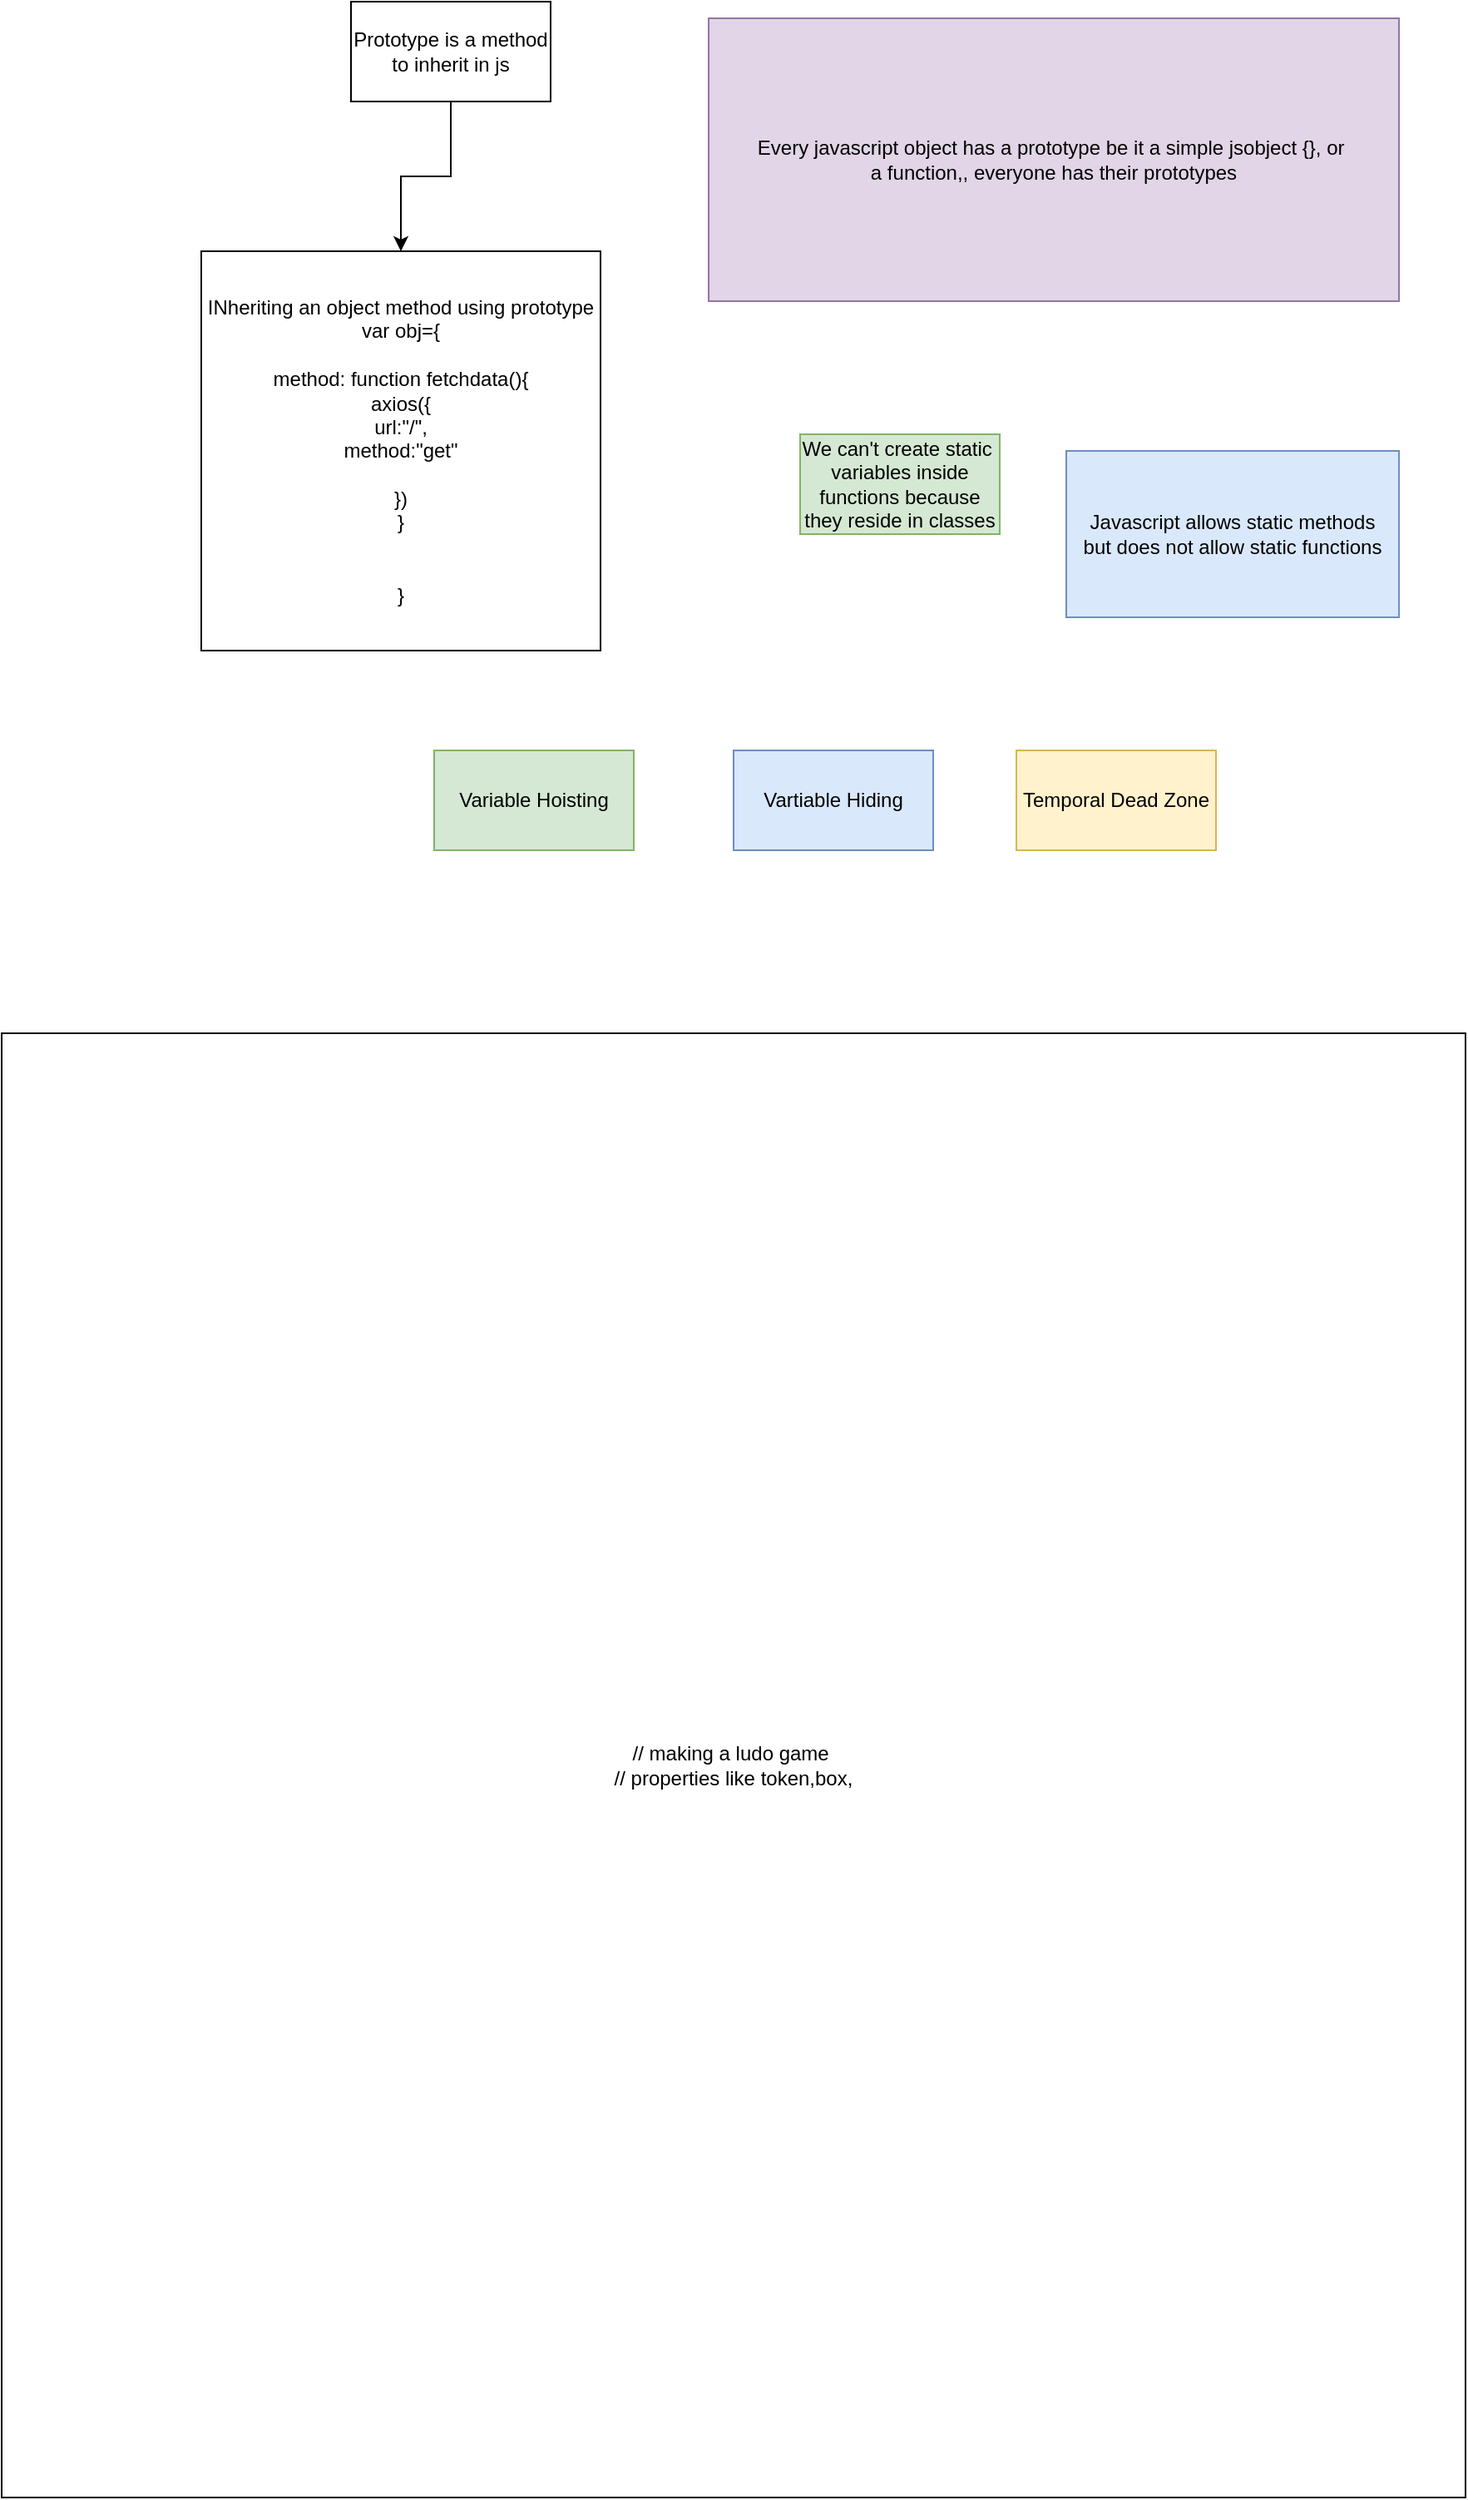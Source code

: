 <mxfile version="24.6.1" type="device">
  <diagram name="Page-1" id="Od1cbDWHhQ44z0d3qMwy">
    <mxGraphModel dx="1193" dy="821" grid="1" gridSize="10" guides="1" tooltips="1" connect="1" arrows="1" fold="1" page="1" pageScale="1" pageWidth="850" pageHeight="1100" math="0" shadow="0">
      <root>
        <mxCell id="0" />
        <mxCell id="1" parent="0" />
        <mxCell id="x6eWm-5FMgnCO4oykvSL-3" style="edgeStyle=orthogonalEdgeStyle;rounded=0;orthogonalLoop=1;jettySize=auto;html=1;" parent="1" source="x6eWm-5FMgnCO4oykvSL-1" target="x6eWm-5FMgnCO4oykvSL-2" edge="1">
          <mxGeometry relative="1" as="geometry" />
        </mxCell>
        <mxCell id="x6eWm-5FMgnCO4oykvSL-1" value="Prototype is a method&lt;div&gt;to inherit in js&lt;/div&gt;" style="rounded=0;whiteSpace=wrap;html=1;" parent="1" vertex="1">
          <mxGeometry x="210" y="90" width="120" height="60" as="geometry" />
        </mxCell>
        <mxCell id="x6eWm-5FMgnCO4oykvSL-2" value="INheriting an object method using prototype&lt;div&gt;var obj={&lt;/div&gt;&lt;div&gt;&lt;br&gt;&lt;/div&gt;&lt;div&gt;method: function fetchdata(){&lt;/div&gt;&lt;div&gt;axios({&lt;/div&gt;&lt;div&gt;url:&quot;/&quot;,&lt;/div&gt;&lt;div&gt;method:&quot;get&quot;&lt;/div&gt;&lt;div&gt;&lt;br&gt;&lt;/div&gt;&lt;div&gt;})&lt;/div&gt;&lt;div&gt;}&lt;/div&gt;&lt;div&gt;&lt;br&gt;&lt;/div&gt;&lt;div&gt;&lt;br&gt;&lt;/div&gt;&lt;div&gt;}&lt;/div&gt;" style="whiteSpace=wrap;html=1;aspect=fixed;" parent="1" vertex="1">
          <mxGeometry x="120" y="240" width="240" height="240" as="geometry" />
        </mxCell>
        <mxCell id="x6eWm-5FMgnCO4oykvSL-4" value="// making a ludo game&amp;nbsp;&lt;div&gt;// properties like token,box,&lt;/div&gt;" style="whiteSpace=wrap;html=1;aspect=fixed;" parent="1" vertex="1">
          <mxGeometry y="710" width="880" height="880" as="geometry" />
        </mxCell>
        <mxCell id="x6eWm-5FMgnCO4oykvSL-5" value="Every javascript object has a prototype be it a simple jsobject {}, or&amp;nbsp;&lt;div&gt;a function,, everyone has their prototypes&lt;/div&gt;" style="rounded=0;whiteSpace=wrap;html=1;fillColor=#e1d5e7;strokeColor=#9673a6;" parent="1" vertex="1">
          <mxGeometry x="425" y="100" width="415" height="170" as="geometry" />
        </mxCell>
        <mxCell id="kV8koqTO016RwvfiSkKc-1" value="We can&#39;t create static&amp;nbsp;&lt;div&gt;variables inside functions because&lt;/div&gt;&lt;div&gt;they reside in classes&lt;/div&gt;" style="rounded=0;whiteSpace=wrap;html=1;fillColor=#d5e8d4;strokeColor=#82b366;" vertex="1" parent="1">
          <mxGeometry x="480" y="350" width="120" height="60" as="geometry" />
        </mxCell>
        <mxCell id="kV8koqTO016RwvfiSkKc-2" value="Javascript allows static methods&lt;div&gt;but does not allow static functions&lt;/div&gt;" style="rounded=0;whiteSpace=wrap;html=1;fillColor=#dae8fc;strokeColor=#6c8ebf;" vertex="1" parent="1">
          <mxGeometry x="640" y="360" width="200" height="100" as="geometry" />
        </mxCell>
        <mxCell id="kV8koqTO016RwvfiSkKc-3" value="Variable Hoisting" style="rounded=0;whiteSpace=wrap;html=1;fillColor=#d5e8d4;strokeColor=#82b366;" vertex="1" parent="1">
          <mxGeometry x="260" y="540" width="120" height="60" as="geometry" />
        </mxCell>
        <mxCell id="kV8koqTO016RwvfiSkKc-4" value="Vartiable Hiding" style="rounded=0;whiteSpace=wrap;html=1;fillColor=#dae8fc;strokeColor=#6c8ebf;" vertex="1" parent="1">
          <mxGeometry x="440" y="540" width="120" height="60" as="geometry" />
        </mxCell>
        <mxCell id="kV8koqTO016RwvfiSkKc-5" value="Temporal Dead Zone" style="rounded=0;whiteSpace=wrap;html=1;fillColor=#fff2cc;strokeColor=#d6b656;" vertex="1" parent="1">
          <mxGeometry x="610" y="540" width="120" height="60" as="geometry" />
        </mxCell>
      </root>
    </mxGraphModel>
  </diagram>
</mxfile>
